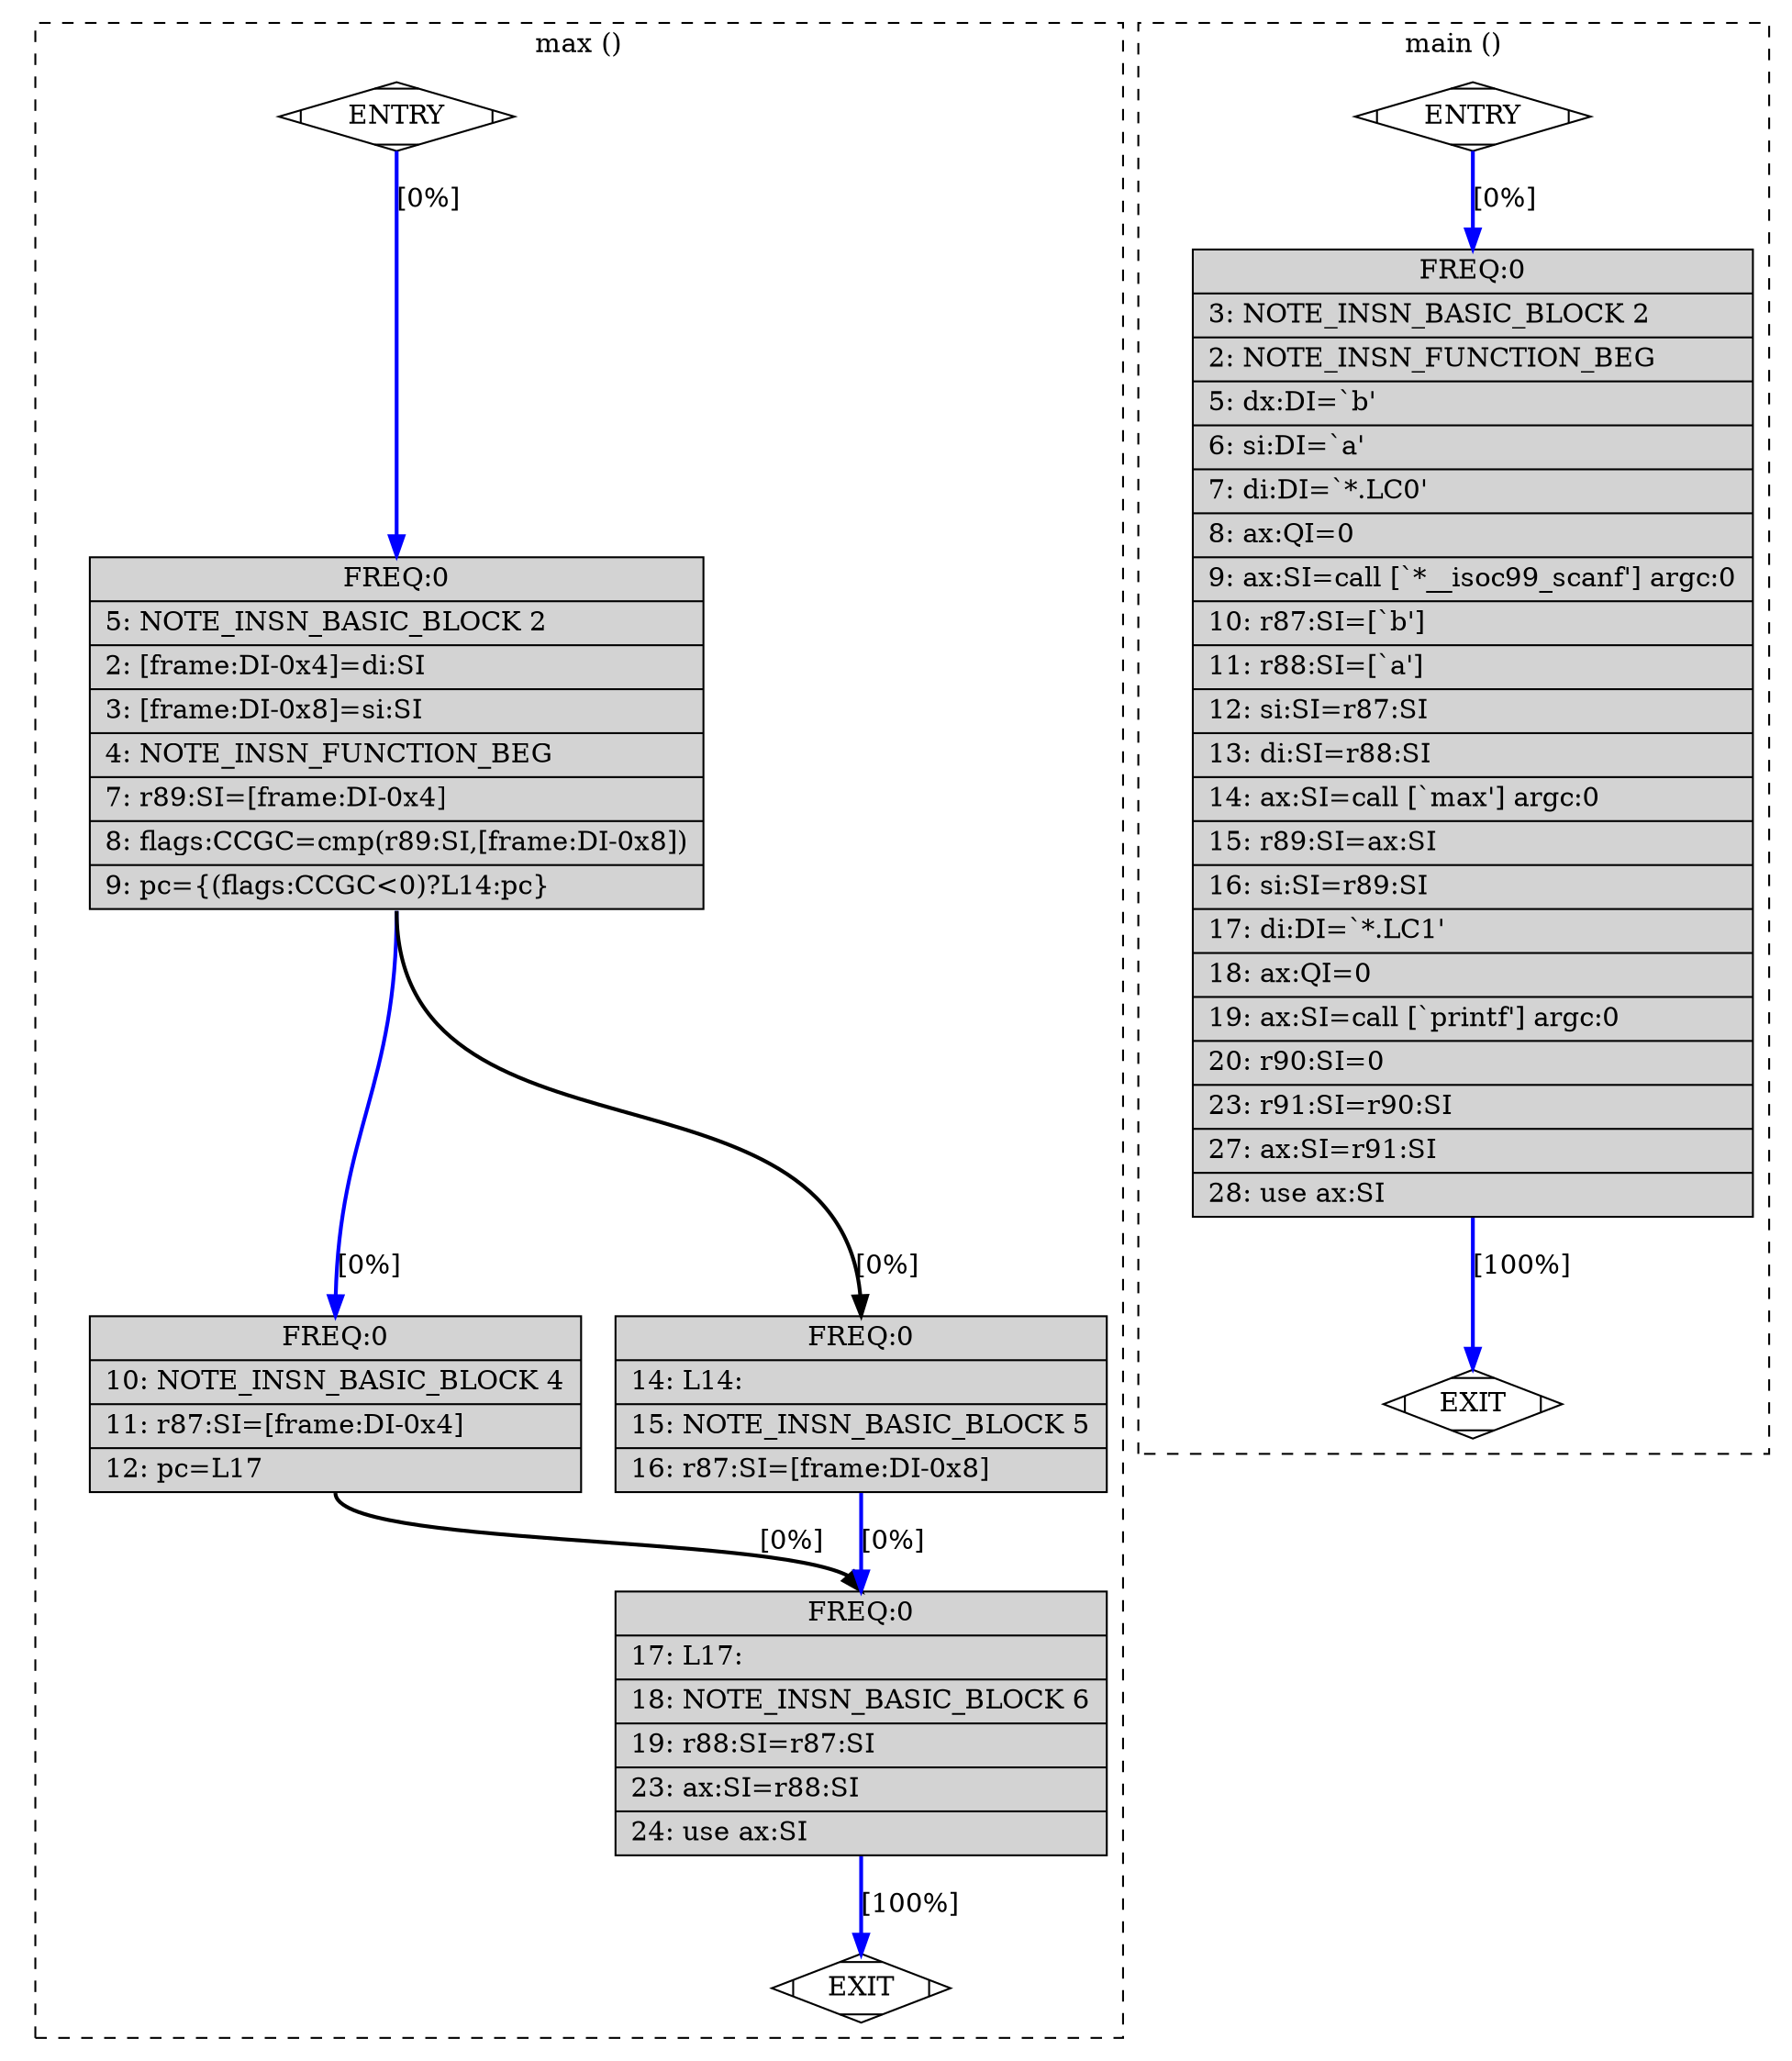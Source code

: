 digraph "main.c.230r.vregs" {
overlap=false;
subgraph "cluster_max" {
	style="dashed";
	color="black";
	label="max ()";
	fn_0_basic_block_0 [shape=Mdiamond,style=filled,fillcolor=white,label="ENTRY"];

	fn_0_basic_block_1 [shape=Mdiamond,style=filled,fillcolor=white,label="EXIT"];

	fn_0_basic_block_2 [shape=record,style=filled,fillcolor=lightgrey,label="{ FREQ:0 |\ \ \ \ 5:\ NOTE_INSN_BASIC_BLOCK\ 2\l\
|\ \ \ \ 2:\ [frame:DI-0x4]=di:SI\l\
|\ \ \ \ 3:\ [frame:DI-0x8]=si:SI\l\
|\ \ \ \ 4:\ NOTE_INSN_FUNCTION_BEG\l\
|\ \ \ \ 7:\ r89:SI=[frame:DI-0x4]\l\
|\ \ \ \ 8:\ flags:CCGC=cmp(r89:SI,[frame:DI-0x8])\l\
|\ \ \ \ 9:\ pc=\{(flags:CCGC\<0)?L14:pc\}\l\
}"];

	fn_0_basic_block_4 [shape=record,style=filled,fillcolor=lightgrey,label="{ FREQ:0 |\ \ \ 10:\ NOTE_INSN_BASIC_BLOCK\ 4\l\
|\ \ \ 11:\ r87:SI=[frame:DI-0x4]\l\
|\ \ \ 12:\ pc=L17\l\
}"];

	fn_0_basic_block_5 [shape=record,style=filled,fillcolor=lightgrey,label="{ FREQ:0 |\ \ \ 14:\ L14:\l\
|\ \ \ 15:\ NOTE_INSN_BASIC_BLOCK\ 5\l\
|\ \ \ 16:\ r87:SI=[frame:DI-0x8]\l\
}"];

	fn_0_basic_block_6 [shape=record,style=filled,fillcolor=lightgrey,label="{ FREQ:0 |\ \ \ 17:\ L17:\l\
|\ \ \ 18:\ NOTE_INSN_BASIC_BLOCK\ 6\l\
|\ \ \ 19:\ r88:SI=r87:SI\l\
|\ \ \ 23:\ ax:SI=r88:SI\l\
|\ \ \ 24:\ use\ ax:SI\l\
}"];

	fn_0_basic_block_0:s -> fn_0_basic_block_2:n [style="solid,bold",color=blue,weight=100,constraint=true, label="[0%]"];
	fn_0_basic_block_2:s -> fn_0_basic_block_4:n [style="solid,bold",color=blue,weight=100,constraint=true, label="[0%]"];
	fn_0_basic_block_2:s -> fn_0_basic_block_5:n [style="solid,bold",color=black,weight=10,constraint=true, label="[0%]"];
	fn_0_basic_block_4:s -> fn_0_basic_block_6:n [style="solid,bold",color=black,weight=10,constraint=true, label="[0%]"];
	fn_0_basic_block_5:s -> fn_0_basic_block_6:n [style="solid,bold",color=blue,weight=100,constraint=true, label="[0%]"];
	fn_0_basic_block_6:s -> fn_0_basic_block_1:n [style="solid,bold",color=blue,weight=100,constraint=true, label="[100%]"];
	fn_0_basic_block_0:s -> fn_0_basic_block_1:n [style="invis",constraint=true];
}
subgraph "cluster_main" {
	style="dashed";
	color="black";
	label="main ()";
	fn_1_basic_block_0 [shape=Mdiamond,style=filled,fillcolor=white,label="ENTRY"];

	fn_1_basic_block_1 [shape=Mdiamond,style=filled,fillcolor=white,label="EXIT"];

	fn_1_basic_block_2 [shape=record,style=filled,fillcolor=lightgrey,label="{ FREQ:0 |\ \ \ \ 3:\ NOTE_INSN_BASIC_BLOCK\ 2\l\
|\ \ \ \ 2:\ NOTE_INSN_FUNCTION_BEG\l\
|\ \ \ \ 5:\ dx:DI=`b'\l\
|\ \ \ \ 6:\ si:DI=`a'\l\
|\ \ \ \ 7:\ di:DI=`*.LC0'\l\
|\ \ \ \ 8:\ ax:QI=0\l\
|\ \ \ \ 9:\ ax:SI=call\ [`*__isoc99_scanf']\ argc:0\l\
|\ \ \ 10:\ r87:SI=[`b']\l\
|\ \ \ 11:\ r88:SI=[`a']\l\
|\ \ \ 12:\ si:SI=r87:SI\l\
|\ \ \ 13:\ di:SI=r88:SI\l\
|\ \ \ 14:\ ax:SI=call\ [`max']\ argc:0\l\
|\ \ \ 15:\ r89:SI=ax:SI\l\
|\ \ \ 16:\ si:SI=r89:SI\l\
|\ \ \ 17:\ di:DI=`*.LC1'\l\
|\ \ \ 18:\ ax:QI=0\l\
|\ \ \ 19:\ ax:SI=call\ [`printf']\ argc:0\l\
|\ \ \ 20:\ r90:SI=0\l\
|\ \ \ 23:\ r91:SI=r90:SI\l\
|\ \ \ 27:\ ax:SI=r91:SI\l\
|\ \ \ 28:\ use\ ax:SI\l\
}"];

	fn_1_basic_block_0:s -> fn_1_basic_block_2:n [style="solid,bold",color=blue,weight=100,constraint=true, label="[0%]"];
	fn_1_basic_block_2:s -> fn_1_basic_block_1:n [style="solid,bold",color=blue,weight=100,constraint=true, label="[100%]"];
	fn_1_basic_block_0:s -> fn_1_basic_block_1:n [style="invis",constraint=true];
}
}
